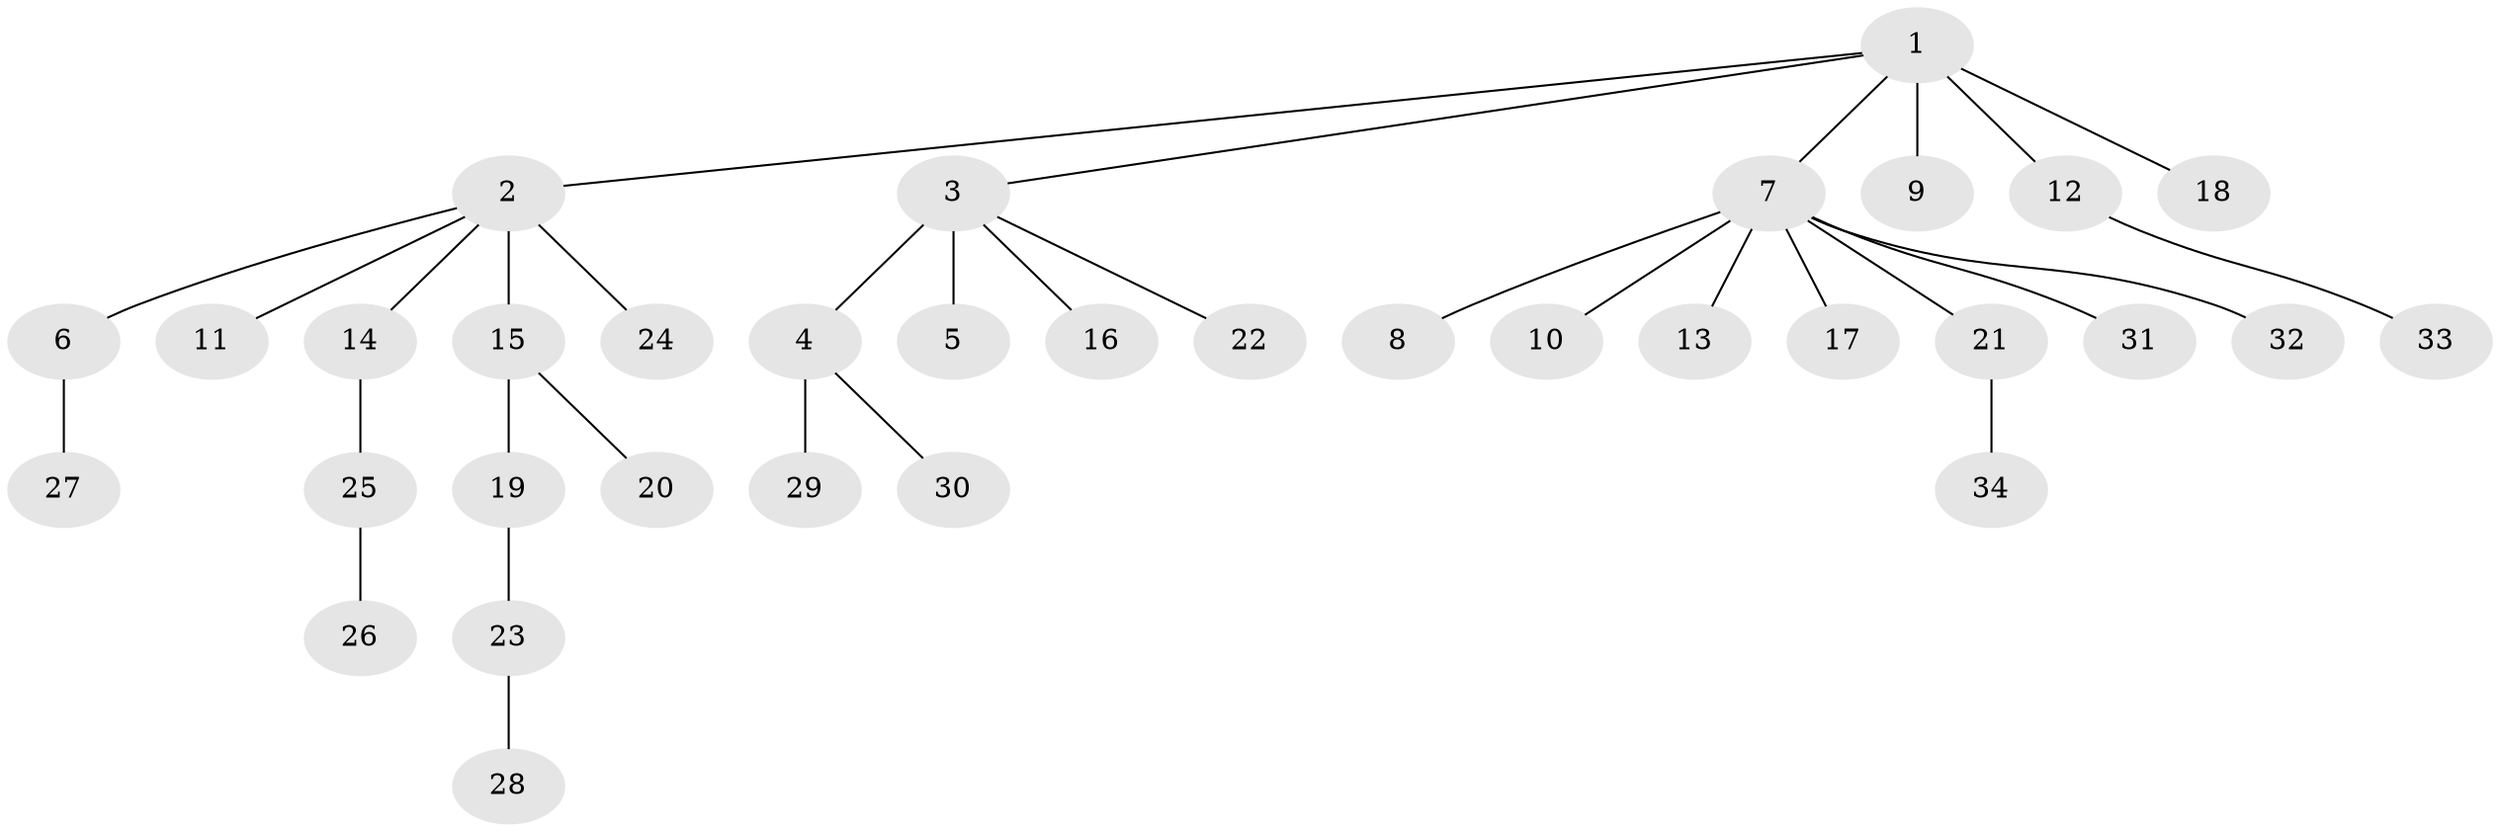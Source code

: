 // original degree distribution, {12: 0.014925373134328358, 10: 0.014925373134328358, 1: 0.6417910447761194, 8: 0.014925373134328358, 4: 0.029850746268656716, 3: 0.07462686567164178, 9: 0.014925373134328358, 2: 0.1791044776119403, 5: 0.014925373134328358}
// Generated by graph-tools (version 1.1) at 2025/35/03/09/25 02:35:22]
// undirected, 34 vertices, 33 edges
graph export_dot {
graph [start="1"]
  node [color=gray90,style=filled];
  1;
  2;
  3;
  4;
  5;
  6;
  7;
  8;
  9;
  10;
  11;
  12;
  13;
  14;
  15;
  16;
  17;
  18;
  19;
  20;
  21;
  22;
  23;
  24;
  25;
  26;
  27;
  28;
  29;
  30;
  31;
  32;
  33;
  34;
  1 -- 2 [weight=1.0];
  1 -- 3 [weight=1.0];
  1 -- 7 [weight=1.0];
  1 -- 9 [weight=6.0];
  1 -- 12 [weight=1.0];
  1 -- 18 [weight=1.0];
  2 -- 6 [weight=2.0];
  2 -- 11 [weight=1.0];
  2 -- 14 [weight=1.0];
  2 -- 15 [weight=3.0];
  2 -- 24 [weight=1.0];
  3 -- 4 [weight=1.0];
  3 -- 5 [weight=3.0];
  3 -- 16 [weight=1.0];
  3 -- 22 [weight=1.0];
  4 -- 29 [weight=1.0];
  4 -- 30 [weight=1.0];
  6 -- 27 [weight=1.0];
  7 -- 8 [weight=1.0];
  7 -- 10 [weight=1.0];
  7 -- 13 [weight=1.0];
  7 -- 17 [weight=1.0];
  7 -- 21 [weight=1.0];
  7 -- 31 [weight=1.0];
  7 -- 32 [weight=1.0];
  12 -- 33 [weight=1.0];
  14 -- 25 [weight=1.0];
  15 -- 19 [weight=1.0];
  15 -- 20 [weight=1.0];
  19 -- 23 [weight=1.0];
  21 -- 34 [weight=1.0];
  23 -- 28 [weight=3.0];
  25 -- 26 [weight=3.0];
}

